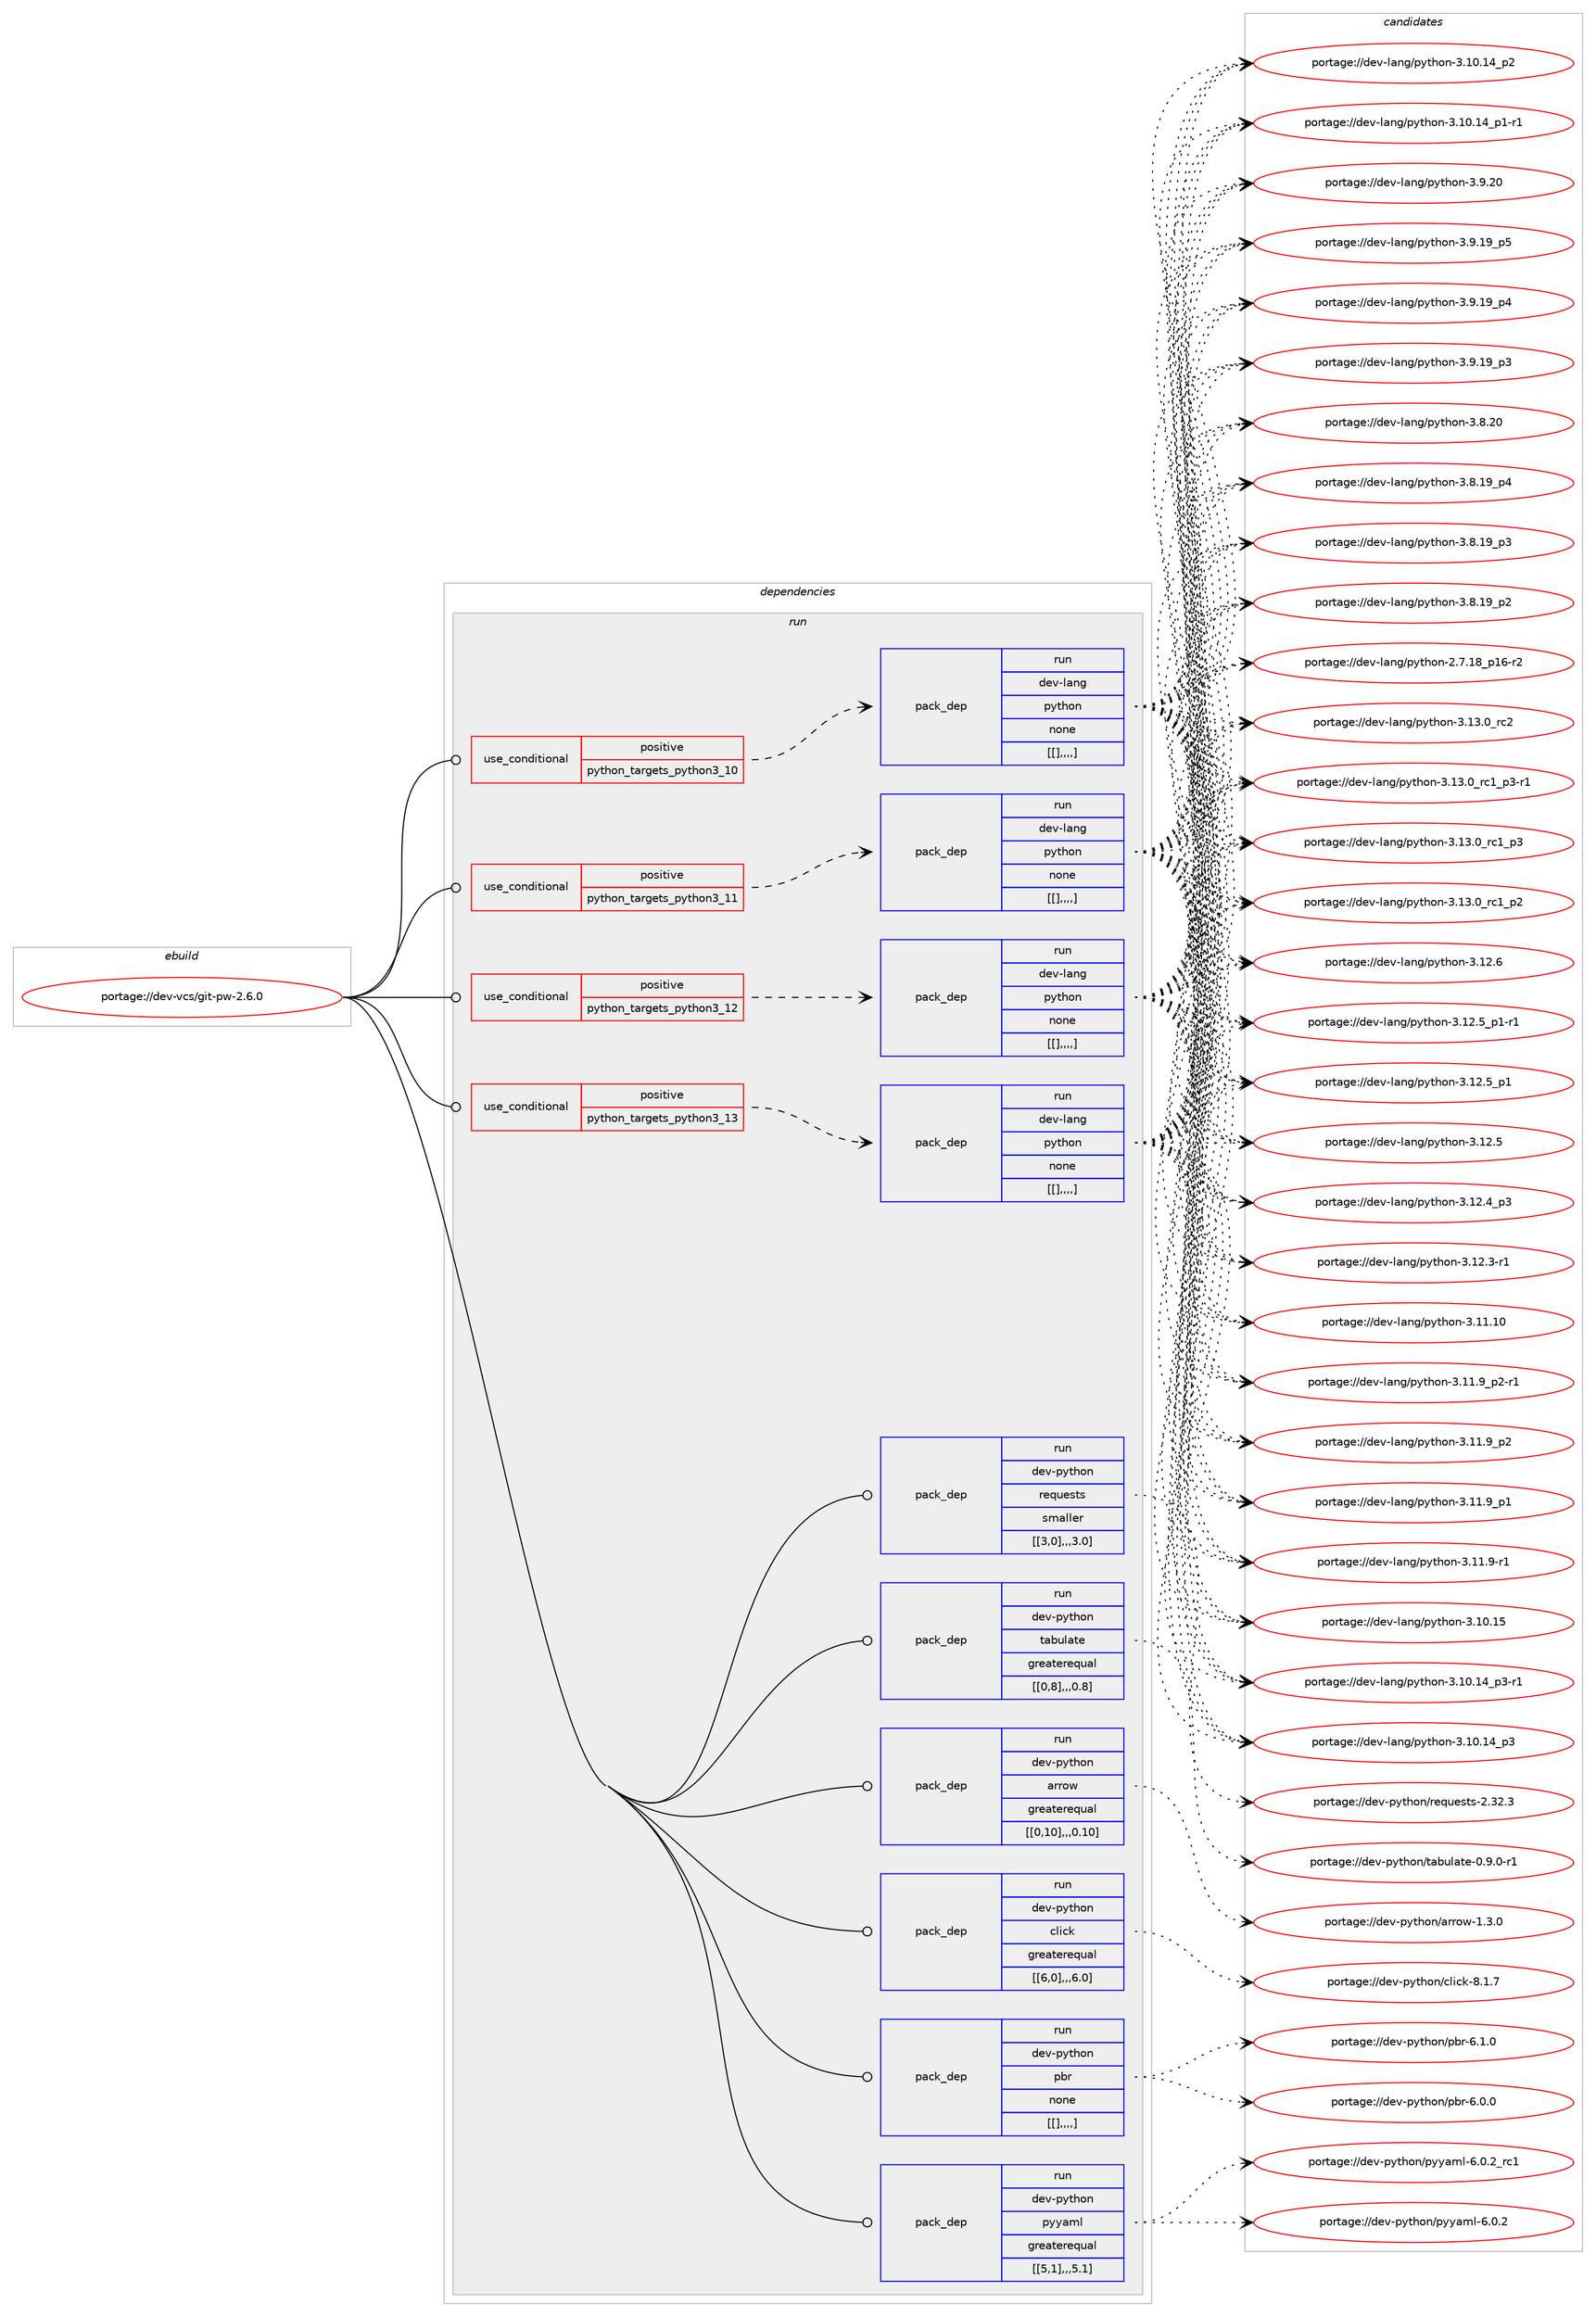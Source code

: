 digraph prolog {

# *************
# Graph options
# *************

newrank=true;
concentrate=true;
compound=true;
graph [rankdir=LR,fontname=Helvetica,fontsize=10,ranksep=1.5];#, ranksep=2.5, nodesep=0.2];
edge  [arrowhead=vee];
node  [fontname=Helvetica,fontsize=10];

# **********
# The ebuild
# **********

subgraph cluster_leftcol {
color=gray;
label=<<i>ebuild</i>>;
id [label="portage://dev-vcs/git-pw-2.6.0", color=red, width=4, href="../dev-vcs/git-pw-2.6.0.svg"];
}

# ****************
# The dependencies
# ****************

subgraph cluster_midcol {
color=gray;
label=<<i>dependencies</i>>;
subgraph cluster_compile {
fillcolor="#eeeeee";
style=filled;
label=<<i>compile</i>>;
}
subgraph cluster_compileandrun {
fillcolor="#eeeeee";
style=filled;
label=<<i>compile and run</i>>;
}
subgraph cluster_run {
fillcolor="#eeeeee";
style=filled;
label=<<i>run</i>>;
subgraph cond64319 {
dependency226231 [label=<<TABLE BORDER="0" CELLBORDER="1" CELLSPACING="0" CELLPADDING="4"><TR><TD ROWSPAN="3" CELLPADDING="10">use_conditional</TD></TR><TR><TD>positive</TD></TR><TR><TD>python_targets_python3_10</TD></TR></TABLE>>, shape=none, color=red];
subgraph pack160457 {
dependency226232 [label=<<TABLE BORDER="0" CELLBORDER="1" CELLSPACING="0" CELLPADDING="4" WIDTH="220"><TR><TD ROWSPAN="6" CELLPADDING="30">pack_dep</TD></TR><TR><TD WIDTH="110">run</TD></TR><TR><TD>dev-lang</TD></TR><TR><TD>python</TD></TR><TR><TD>none</TD></TR><TR><TD>[[],,,,]</TD></TR></TABLE>>, shape=none, color=blue];
}
dependency226231:e -> dependency226232:w [weight=20,style="dashed",arrowhead="vee"];
}
id:e -> dependency226231:w [weight=20,style="solid",arrowhead="odot"];
subgraph cond64320 {
dependency226233 [label=<<TABLE BORDER="0" CELLBORDER="1" CELLSPACING="0" CELLPADDING="4"><TR><TD ROWSPAN="3" CELLPADDING="10">use_conditional</TD></TR><TR><TD>positive</TD></TR><TR><TD>python_targets_python3_11</TD></TR></TABLE>>, shape=none, color=red];
subgraph pack160458 {
dependency226234 [label=<<TABLE BORDER="0" CELLBORDER="1" CELLSPACING="0" CELLPADDING="4" WIDTH="220"><TR><TD ROWSPAN="6" CELLPADDING="30">pack_dep</TD></TR><TR><TD WIDTH="110">run</TD></TR><TR><TD>dev-lang</TD></TR><TR><TD>python</TD></TR><TR><TD>none</TD></TR><TR><TD>[[],,,,]</TD></TR></TABLE>>, shape=none, color=blue];
}
dependency226233:e -> dependency226234:w [weight=20,style="dashed",arrowhead="vee"];
}
id:e -> dependency226233:w [weight=20,style="solid",arrowhead="odot"];
subgraph cond64321 {
dependency226235 [label=<<TABLE BORDER="0" CELLBORDER="1" CELLSPACING="0" CELLPADDING="4"><TR><TD ROWSPAN="3" CELLPADDING="10">use_conditional</TD></TR><TR><TD>positive</TD></TR><TR><TD>python_targets_python3_12</TD></TR></TABLE>>, shape=none, color=red];
subgraph pack160459 {
dependency226236 [label=<<TABLE BORDER="0" CELLBORDER="1" CELLSPACING="0" CELLPADDING="4" WIDTH="220"><TR><TD ROWSPAN="6" CELLPADDING="30">pack_dep</TD></TR><TR><TD WIDTH="110">run</TD></TR><TR><TD>dev-lang</TD></TR><TR><TD>python</TD></TR><TR><TD>none</TD></TR><TR><TD>[[],,,,]</TD></TR></TABLE>>, shape=none, color=blue];
}
dependency226235:e -> dependency226236:w [weight=20,style="dashed",arrowhead="vee"];
}
id:e -> dependency226235:w [weight=20,style="solid",arrowhead="odot"];
subgraph cond64322 {
dependency226237 [label=<<TABLE BORDER="0" CELLBORDER="1" CELLSPACING="0" CELLPADDING="4"><TR><TD ROWSPAN="3" CELLPADDING="10">use_conditional</TD></TR><TR><TD>positive</TD></TR><TR><TD>python_targets_python3_13</TD></TR></TABLE>>, shape=none, color=red];
subgraph pack160460 {
dependency226238 [label=<<TABLE BORDER="0" CELLBORDER="1" CELLSPACING="0" CELLPADDING="4" WIDTH="220"><TR><TD ROWSPAN="6" CELLPADDING="30">pack_dep</TD></TR><TR><TD WIDTH="110">run</TD></TR><TR><TD>dev-lang</TD></TR><TR><TD>python</TD></TR><TR><TD>none</TD></TR><TR><TD>[[],,,,]</TD></TR></TABLE>>, shape=none, color=blue];
}
dependency226237:e -> dependency226238:w [weight=20,style="dashed",arrowhead="vee"];
}
id:e -> dependency226237:w [weight=20,style="solid",arrowhead="odot"];
subgraph pack160461 {
dependency226239 [label=<<TABLE BORDER="0" CELLBORDER="1" CELLSPACING="0" CELLPADDING="4" WIDTH="220"><TR><TD ROWSPAN="6" CELLPADDING="30">pack_dep</TD></TR><TR><TD WIDTH="110">run</TD></TR><TR><TD>dev-python</TD></TR><TR><TD>arrow</TD></TR><TR><TD>greaterequal</TD></TR><TR><TD>[[0,10],,,0.10]</TD></TR></TABLE>>, shape=none, color=blue];
}
id:e -> dependency226239:w [weight=20,style="solid",arrowhead="odot"];
subgraph pack160462 {
dependency226240 [label=<<TABLE BORDER="0" CELLBORDER="1" CELLSPACING="0" CELLPADDING="4" WIDTH="220"><TR><TD ROWSPAN="6" CELLPADDING="30">pack_dep</TD></TR><TR><TD WIDTH="110">run</TD></TR><TR><TD>dev-python</TD></TR><TR><TD>click</TD></TR><TR><TD>greaterequal</TD></TR><TR><TD>[[6,0],,,6.0]</TD></TR></TABLE>>, shape=none, color=blue];
}
id:e -> dependency226240:w [weight=20,style="solid",arrowhead="odot"];
subgraph pack160463 {
dependency226241 [label=<<TABLE BORDER="0" CELLBORDER="1" CELLSPACING="0" CELLPADDING="4" WIDTH="220"><TR><TD ROWSPAN="6" CELLPADDING="30">pack_dep</TD></TR><TR><TD WIDTH="110">run</TD></TR><TR><TD>dev-python</TD></TR><TR><TD>pbr</TD></TR><TR><TD>none</TD></TR><TR><TD>[[],,,,]</TD></TR></TABLE>>, shape=none, color=blue];
}
id:e -> dependency226241:w [weight=20,style="solid",arrowhead="odot"];
subgraph pack160464 {
dependency226242 [label=<<TABLE BORDER="0" CELLBORDER="1" CELLSPACING="0" CELLPADDING="4" WIDTH="220"><TR><TD ROWSPAN="6" CELLPADDING="30">pack_dep</TD></TR><TR><TD WIDTH="110">run</TD></TR><TR><TD>dev-python</TD></TR><TR><TD>pyyaml</TD></TR><TR><TD>greaterequal</TD></TR><TR><TD>[[5,1],,,5.1]</TD></TR></TABLE>>, shape=none, color=blue];
}
id:e -> dependency226242:w [weight=20,style="solid",arrowhead="odot"];
subgraph pack160465 {
dependency226243 [label=<<TABLE BORDER="0" CELLBORDER="1" CELLSPACING="0" CELLPADDING="4" WIDTH="220"><TR><TD ROWSPAN="6" CELLPADDING="30">pack_dep</TD></TR><TR><TD WIDTH="110">run</TD></TR><TR><TD>dev-python</TD></TR><TR><TD>requests</TD></TR><TR><TD>smaller</TD></TR><TR><TD>[[3,0],,,3.0]</TD></TR></TABLE>>, shape=none, color=blue];
}
id:e -> dependency226243:w [weight=20,style="solid",arrowhead="odot"];
subgraph pack160466 {
dependency226244 [label=<<TABLE BORDER="0" CELLBORDER="1" CELLSPACING="0" CELLPADDING="4" WIDTH="220"><TR><TD ROWSPAN="6" CELLPADDING="30">pack_dep</TD></TR><TR><TD WIDTH="110">run</TD></TR><TR><TD>dev-python</TD></TR><TR><TD>tabulate</TD></TR><TR><TD>greaterequal</TD></TR><TR><TD>[[0,8],,,0.8]</TD></TR></TABLE>>, shape=none, color=blue];
}
id:e -> dependency226244:w [weight=20,style="solid",arrowhead="odot"];
}
}

# **************
# The candidates
# **************

subgraph cluster_choices {
rank=same;
color=gray;
label=<<i>candidates</i>>;

subgraph choice160457 {
color=black;
nodesep=1;
choice10010111845108971101034711212111610411111045514649514648951149950 [label="portage://dev-lang/python-3.13.0_rc2", color=red, width=4,href="../dev-lang/python-3.13.0_rc2.svg"];
choice1001011184510897110103471121211161041111104551464951464895114994995112514511449 [label="portage://dev-lang/python-3.13.0_rc1_p3-r1", color=red, width=4,href="../dev-lang/python-3.13.0_rc1_p3-r1.svg"];
choice100101118451089711010347112121116104111110455146495146489511499499511251 [label="portage://dev-lang/python-3.13.0_rc1_p3", color=red, width=4,href="../dev-lang/python-3.13.0_rc1_p3.svg"];
choice100101118451089711010347112121116104111110455146495146489511499499511250 [label="portage://dev-lang/python-3.13.0_rc1_p2", color=red, width=4,href="../dev-lang/python-3.13.0_rc1_p2.svg"];
choice10010111845108971101034711212111610411111045514649504654 [label="portage://dev-lang/python-3.12.6", color=red, width=4,href="../dev-lang/python-3.12.6.svg"];
choice1001011184510897110103471121211161041111104551464950465395112494511449 [label="portage://dev-lang/python-3.12.5_p1-r1", color=red, width=4,href="../dev-lang/python-3.12.5_p1-r1.svg"];
choice100101118451089711010347112121116104111110455146495046539511249 [label="portage://dev-lang/python-3.12.5_p1", color=red, width=4,href="../dev-lang/python-3.12.5_p1.svg"];
choice10010111845108971101034711212111610411111045514649504653 [label="portage://dev-lang/python-3.12.5", color=red, width=4,href="../dev-lang/python-3.12.5.svg"];
choice100101118451089711010347112121116104111110455146495046529511251 [label="portage://dev-lang/python-3.12.4_p3", color=red, width=4,href="../dev-lang/python-3.12.4_p3.svg"];
choice100101118451089711010347112121116104111110455146495046514511449 [label="portage://dev-lang/python-3.12.3-r1", color=red, width=4,href="../dev-lang/python-3.12.3-r1.svg"];
choice1001011184510897110103471121211161041111104551464949464948 [label="portage://dev-lang/python-3.11.10", color=red, width=4,href="../dev-lang/python-3.11.10.svg"];
choice1001011184510897110103471121211161041111104551464949465795112504511449 [label="portage://dev-lang/python-3.11.9_p2-r1", color=red, width=4,href="../dev-lang/python-3.11.9_p2-r1.svg"];
choice100101118451089711010347112121116104111110455146494946579511250 [label="portage://dev-lang/python-3.11.9_p2", color=red, width=4,href="../dev-lang/python-3.11.9_p2.svg"];
choice100101118451089711010347112121116104111110455146494946579511249 [label="portage://dev-lang/python-3.11.9_p1", color=red, width=4,href="../dev-lang/python-3.11.9_p1.svg"];
choice100101118451089711010347112121116104111110455146494946574511449 [label="portage://dev-lang/python-3.11.9-r1", color=red, width=4,href="../dev-lang/python-3.11.9-r1.svg"];
choice1001011184510897110103471121211161041111104551464948464953 [label="portage://dev-lang/python-3.10.15", color=red, width=4,href="../dev-lang/python-3.10.15.svg"];
choice100101118451089711010347112121116104111110455146494846495295112514511449 [label="portage://dev-lang/python-3.10.14_p3-r1", color=red, width=4,href="../dev-lang/python-3.10.14_p3-r1.svg"];
choice10010111845108971101034711212111610411111045514649484649529511251 [label="portage://dev-lang/python-3.10.14_p3", color=red, width=4,href="../dev-lang/python-3.10.14_p3.svg"];
choice10010111845108971101034711212111610411111045514649484649529511250 [label="portage://dev-lang/python-3.10.14_p2", color=red, width=4,href="../dev-lang/python-3.10.14_p2.svg"];
choice100101118451089711010347112121116104111110455146494846495295112494511449 [label="portage://dev-lang/python-3.10.14_p1-r1", color=red, width=4,href="../dev-lang/python-3.10.14_p1-r1.svg"];
choice10010111845108971101034711212111610411111045514657465048 [label="portage://dev-lang/python-3.9.20", color=red, width=4,href="../dev-lang/python-3.9.20.svg"];
choice100101118451089711010347112121116104111110455146574649579511253 [label="portage://dev-lang/python-3.9.19_p5", color=red, width=4,href="../dev-lang/python-3.9.19_p5.svg"];
choice100101118451089711010347112121116104111110455146574649579511252 [label="portage://dev-lang/python-3.9.19_p4", color=red, width=4,href="../dev-lang/python-3.9.19_p4.svg"];
choice100101118451089711010347112121116104111110455146574649579511251 [label="portage://dev-lang/python-3.9.19_p3", color=red, width=4,href="../dev-lang/python-3.9.19_p3.svg"];
choice10010111845108971101034711212111610411111045514656465048 [label="portage://dev-lang/python-3.8.20", color=red, width=4,href="../dev-lang/python-3.8.20.svg"];
choice100101118451089711010347112121116104111110455146564649579511252 [label="portage://dev-lang/python-3.8.19_p4", color=red, width=4,href="../dev-lang/python-3.8.19_p4.svg"];
choice100101118451089711010347112121116104111110455146564649579511251 [label="portage://dev-lang/python-3.8.19_p3", color=red, width=4,href="../dev-lang/python-3.8.19_p3.svg"];
choice100101118451089711010347112121116104111110455146564649579511250 [label="portage://dev-lang/python-3.8.19_p2", color=red, width=4,href="../dev-lang/python-3.8.19_p2.svg"];
choice100101118451089711010347112121116104111110455046554649569511249544511450 [label="portage://dev-lang/python-2.7.18_p16-r2", color=red, width=4,href="../dev-lang/python-2.7.18_p16-r2.svg"];
dependency226232:e -> choice10010111845108971101034711212111610411111045514649514648951149950:w [style=dotted,weight="100"];
dependency226232:e -> choice1001011184510897110103471121211161041111104551464951464895114994995112514511449:w [style=dotted,weight="100"];
dependency226232:e -> choice100101118451089711010347112121116104111110455146495146489511499499511251:w [style=dotted,weight="100"];
dependency226232:e -> choice100101118451089711010347112121116104111110455146495146489511499499511250:w [style=dotted,weight="100"];
dependency226232:e -> choice10010111845108971101034711212111610411111045514649504654:w [style=dotted,weight="100"];
dependency226232:e -> choice1001011184510897110103471121211161041111104551464950465395112494511449:w [style=dotted,weight="100"];
dependency226232:e -> choice100101118451089711010347112121116104111110455146495046539511249:w [style=dotted,weight="100"];
dependency226232:e -> choice10010111845108971101034711212111610411111045514649504653:w [style=dotted,weight="100"];
dependency226232:e -> choice100101118451089711010347112121116104111110455146495046529511251:w [style=dotted,weight="100"];
dependency226232:e -> choice100101118451089711010347112121116104111110455146495046514511449:w [style=dotted,weight="100"];
dependency226232:e -> choice1001011184510897110103471121211161041111104551464949464948:w [style=dotted,weight="100"];
dependency226232:e -> choice1001011184510897110103471121211161041111104551464949465795112504511449:w [style=dotted,weight="100"];
dependency226232:e -> choice100101118451089711010347112121116104111110455146494946579511250:w [style=dotted,weight="100"];
dependency226232:e -> choice100101118451089711010347112121116104111110455146494946579511249:w [style=dotted,weight="100"];
dependency226232:e -> choice100101118451089711010347112121116104111110455146494946574511449:w [style=dotted,weight="100"];
dependency226232:e -> choice1001011184510897110103471121211161041111104551464948464953:w [style=dotted,weight="100"];
dependency226232:e -> choice100101118451089711010347112121116104111110455146494846495295112514511449:w [style=dotted,weight="100"];
dependency226232:e -> choice10010111845108971101034711212111610411111045514649484649529511251:w [style=dotted,weight="100"];
dependency226232:e -> choice10010111845108971101034711212111610411111045514649484649529511250:w [style=dotted,weight="100"];
dependency226232:e -> choice100101118451089711010347112121116104111110455146494846495295112494511449:w [style=dotted,weight="100"];
dependency226232:e -> choice10010111845108971101034711212111610411111045514657465048:w [style=dotted,weight="100"];
dependency226232:e -> choice100101118451089711010347112121116104111110455146574649579511253:w [style=dotted,weight="100"];
dependency226232:e -> choice100101118451089711010347112121116104111110455146574649579511252:w [style=dotted,weight="100"];
dependency226232:e -> choice100101118451089711010347112121116104111110455146574649579511251:w [style=dotted,weight="100"];
dependency226232:e -> choice10010111845108971101034711212111610411111045514656465048:w [style=dotted,weight="100"];
dependency226232:e -> choice100101118451089711010347112121116104111110455146564649579511252:w [style=dotted,weight="100"];
dependency226232:e -> choice100101118451089711010347112121116104111110455146564649579511251:w [style=dotted,weight="100"];
dependency226232:e -> choice100101118451089711010347112121116104111110455146564649579511250:w [style=dotted,weight="100"];
dependency226232:e -> choice100101118451089711010347112121116104111110455046554649569511249544511450:w [style=dotted,weight="100"];
}
subgraph choice160458 {
color=black;
nodesep=1;
choice10010111845108971101034711212111610411111045514649514648951149950 [label="portage://dev-lang/python-3.13.0_rc2", color=red, width=4,href="../dev-lang/python-3.13.0_rc2.svg"];
choice1001011184510897110103471121211161041111104551464951464895114994995112514511449 [label="portage://dev-lang/python-3.13.0_rc1_p3-r1", color=red, width=4,href="../dev-lang/python-3.13.0_rc1_p3-r1.svg"];
choice100101118451089711010347112121116104111110455146495146489511499499511251 [label="portage://dev-lang/python-3.13.0_rc1_p3", color=red, width=4,href="../dev-lang/python-3.13.0_rc1_p3.svg"];
choice100101118451089711010347112121116104111110455146495146489511499499511250 [label="portage://dev-lang/python-3.13.0_rc1_p2", color=red, width=4,href="../dev-lang/python-3.13.0_rc1_p2.svg"];
choice10010111845108971101034711212111610411111045514649504654 [label="portage://dev-lang/python-3.12.6", color=red, width=4,href="../dev-lang/python-3.12.6.svg"];
choice1001011184510897110103471121211161041111104551464950465395112494511449 [label="portage://dev-lang/python-3.12.5_p1-r1", color=red, width=4,href="../dev-lang/python-3.12.5_p1-r1.svg"];
choice100101118451089711010347112121116104111110455146495046539511249 [label="portage://dev-lang/python-3.12.5_p1", color=red, width=4,href="../dev-lang/python-3.12.5_p1.svg"];
choice10010111845108971101034711212111610411111045514649504653 [label="portage://dev-lang/python-3.12.5", color=red, width=4,href="../dev-lang/python-3.12.5.svg"];
choice100101118451089711010347112121116104111110455146495046529511251 [label="portage://dev-lang/python-3.12.4_p3", color=red, width=4,href="../dev-lang/python-3.12.4_p3.svg"];
choice100101118451089711010347112121116104111110455146495046514511449 [label="portage://dev-lang/python-3.12.3-r1", color=red, width=4,href="../dev-lang/python-3.12.3-r1.svg"];
choice1001011184510897110103471121211161041111104551464949464948 [label="portage://dev-lang/python-3.11.10", color=red, width=4,href="../dev-lang/python-3.11.10.svg"];
choice1001011184510897110103471121211161041111104551464949465795112504511449 [label="portage://dev-lang/python-3.11.9_p2-r1", color=red, width=4,href="../dev-lang/python-3.11.9_p2-r1.svg"];
choice100101118451089711010347112121116104111110455146494946579511250 [label="portage://dev-lang/python-3.11.9_p2", color=red, width=4,href="../dev-lang/python-3.11.9_p2.svg"];
choice100101118451089711010347112121116104111110455146494946579511249 [label="portage://dev-lang/python-3.11.9_p1", color=red, width=4,href="../dev-lang/python-3.11.9_p1.svg"];
choice100101118451089711010347112121116104111110455146494946574511449 [label="portage://dev-lang/python-3.11.9-r1", color=red, width=4,href="../dev-lang/python-3.11.9-r1.svg"];
choice1001011184510897110103471121211161041111104551464948464953 [label="portage://dev-lang/python-3.10.15", color=red, width=4,href="../dev-lang/python-3.10.15.svg"];
choice100101118451089711010347112121116104111110455146494846495295112514511449 [label="portage://dev-lang/python-3.10.14_p3-r1", color=red, width=4,href="../dev-lang/python-3.10.14_p3-r1.svg"];
choice10010111845108971101034711212111610411111045514649484649529511251 [label="portage://dev-lang/python-3.10.14_p3", color=red, width=4,href="../dev-lang/python-3.10.14_p3.svg"];
choice10010111845108971101034711212111610411111045514649484649529511250 [label="portage://dev-lang/python-3.10.14_p2", color=red, width=4,href="../dev-lang/python-3.10.14_p2.svg"];
choice100101118451089711010347112121116104111110455146494846495295112494511449 [label="portage://dev-lang/python-3.10.14_p1-r1", color=red, width=4,href="../dev-lang/python-3.10.14_p1-r1.svg"];
choice10010111845108971101034711212111610411111045514657465048 [label="portage://dev-lang/python-3.9.20", color=red, width=4,href="../dev-lang/python-3.9.20.svg"];
choice100101118451089711010347112121116104111110455146574649579511253 [label="portage://dev-lang/python-3.9.19_p5", color=red, width=4,href="../dev-lang/python-3.9.19_p5.svg"];
choice100101118451089711010347112121116104111110455146574649579511252 [label="portage://dev-lang/python-3.9.19_p4", color=red, width=4,href="../dev-lang/python-3.9.19_p4.svg"];
choice100101118451089711010347112121116104111110455146574649579511251 [label="portage://dev-lang/python-3.9.19_p3", color=red, width=4,href="../dev-lang/python-3.9.19_p3.svg"];
choice10010111845108971101034711212111610411111045514656465048 [label="portage://dev-lang/python-3.8.20", color=red, width=4,href="../dev-lang/python-3.8.20.svg"];
choice100101118451089711010347112121116104111110455146564649579511252 [label="portage://dev-lang/python-3.8.19_p4", color=red, width=4,href="../dev-lang/python-3.8.19_p4.svg"];
choice100101118451089711010347112121116104111110455146564649579511251 [label="portage://dev-lang/python-3.8.19_p3", color=red, width=4,href="../dev-lang/python-3.8.19_p3.svg"];
choice100101118451089711010347112121116104111110455146564649579511250 [label="portage://dev-lang/python-3.8.19_p2", color=red, width=4,href="../dev-lang/python-3.8.19_p2.svg"];
choice100101118451089711010347112121116104111110455046554649569511249544511450 [label="portage://dev-lang/python-2.7.18_p16-r2", color=red, width=4,href="../dev-lang/python-2.7.18_p16-r2.svg"];
dependency226234:e -> choice10010111845108971101034711212111610411111045514649514648951149950:w [style=dotted,weight="100"];
dependency226234:e -> choice1001011184510897110103471121211161041111104551464951464895114994995112514511449:w [style=dotted,weight="100"];
dependency226234:e -> choice100101118451089711010347112121116104111110455146495146489511499499511251:w [style=dotted,weight="100"];
dependency226234:e -> choice100101118451089711010347112121116104111110455146495146489511499499511250:w [style=dotted,weight="100"];
dependency226234:e -> choice10010111845108971101034711212111610411111045514649504654:w [style=dotted,weight="100"];
dependency226234:e -> choice1001011184510897110103471121211161041111104551464950465395112494511449:w [style=dotted,weight="100"];
dependency226234:e -> choice100101118451089711010347112121116104111110455146495046539511249:w [style=dotted,weight="100"];
dependency226234:e -> choice10010111845108971101034711212111610411111045514649504653:w [style=dotted,weight="100"];
dependency226234:e -> choice100101118451089711010347112121116104111110455146495046529511251:w [style=dotted,weight="100"];
dependency226234:e -> choice100101118451089711010347112121116104111110455146495046514511449:w [style=dotted,weight="100"];
dependency226234:e -> choice1001011184510897110103471121211161041111104551464949464948:w [style=dotted,weight="100"];
dependency226234:e -> choice1001011184510897110103471121211161041111104551464949465795112504511449:w [style=dotted,weight="100"];
dependency226234:e -> choice100101118451089711010347112121116104111110455146494946579511250:w [style=dotted,weight="100"];
dependency226234:e -> choice100101118451089711010347112121116104111110455146494946579511249:w [style=dotted,weight="100"];
dependency226234:e -> choice100101118451089711010347112121116104111110455146494946574511449:w [style=dotted,weight="100"];
dependency226234:e -> choice1001011184510897110103471121211161041111104551464948464953:w [style=dotted,weight="100"];
dependency226234:e -> choice100101118451089711010347112121116104111110455146494846495295112514511449:w [style=dotted,weight="100"];
dependency226234:e -> choice10010111845108971101034711212111610411111045514649484649529511251:w [style=dotted,weight="100"];
dependency226234:e -> choice10010111845108971101034711212111610411111045514649484649529511250:w [style=dotted,weight="100"];
dependency226234:e -> choice100101118451089711010347112121116104111110455146494846495295112494511449:w [style=dotted,weight="100"];
dependency226234:e -> choice10010111845108971101034711212111610411111045514657465048:w [style=dotted,weight="100"];
dependency226234:e -> choice100101118451089711010347112121116104111110455146574649579511253:w [style=dotted,weight="100"];
dependency226234:e -> choice100101118451089711010347112121116104111110455146574649579511252:w [style=dotted,weight="100"];
dependency226234:e -> choice100101118451089711010347112121116104111110455146574649579511251:w [style=dotted,weight="100"];
dependency226234:e -> choice10010111845108971101034711212111610411111045514656465048:w [style=dotted,weight="100"];
dependency226234:e -> choice100101118451089711010347112121116104111110455146564649579511252:w [style=dotted,weight="100"];
dependency226234:e -> choice100101118451089711010347112121116104111110455146564649579511251:w [style=dotted,weight="100"];
dependency226234:e -> choice100101118451089711010347112121116104111110455146564649579511250:w [style=dotted,weight="100"];
dependency226234:e -> choice100101118451089711010347112121116104111110455046554649569511249544511450:w [style=dotted,weight="100"];
}
subgraph choice160459 {
color=black;
nodesep=1;
choice10010111845108971101034711212111610411111045514649514648951149950 [label="portage://dev-lang/python-3.13.0_rc2", color=red, width=4,href="../dev-lang/python-3.13.0_rc2.svg"];
choice1001011184510897110103471121211161041111104551464951464895114994995112514511449 [label="portage://dev-lang/python-3.13.0_rc1_p3-r1", color=red, width=4,href="../dev-lang/python-3.13.0_rc1_p3-r1.svg"];
choice100101118451089711010347112121116104111110455146495146489511499499511251 [label="portage://dev-lang/python-3.13.0_rc1_p3", color=red, width=4,href="../dev-lang/python-3.13.0_rc1_p3.svg"];
choice100101118451089711010347112121116104111110455146495146489511499499511250 [label="portage://dev-lang/python-3.13.0_rc1_p2", color=red, width=4,href="../dev-lang/python-3.13.0_rc1_p2.svg"];
choice10010111845108971101034711212111610411111045514649504654 [label="portage://dev-lang/python-3.12.6", color=red, width=4,href="../dev-lang/python-3.12.6.svg"];
choice1001011184510897110103471121211161041111104551464950465395112494511449 [label="portage://dev-lang/python-3.12.5_p1-r1", color=red, width=4,href="../dev-lang/python-3.12.5_p1-r1.svg"];
choice100101118451089711010347112121116104111110455146495046539511249 [label="portage://dev-lang/python-3.12.5_p1", color=red, width=4,href="../dev-lang/python-3.12.5_p1.svg"];
choice10010111845108971101034711212111610411111045514649504653 [label="portage://dev-lang/python-3.12.5", color=red, width=4,href="../dev-lang/python-3.12.5.svg"];
choice100101118451089711010347112121116104111110455146495046529511251 [label="portage://dev-lang/python-3.12.4_p3", color=red, width=4,href="../dev-lang/python-3.12.4_p3.svg"];
choice100101118451089711010347112121116104111110455146495046514511449 [label="portage://dev-lang/python-3.12.3-r1", color=red, width=4,href="../dev-lang/python-3.12.3-r1.svg"];
choice1001011184510897110103471121211161041111104551464949464948 [label="portage://dev-lang/python-3.11.10", color=red, width=4,href="../dev-lang/python-3.11.10.svg"];
choice1001011184510897110103471121211161041111104551464949465795112504511449 [label="portage://dev-lang/python-3.11.9_p2-r1", color=red, width=4,href="../dev-lang/python-3.11.9_p2-r1.svg"];
choice100101118451089711010347112121116104111110455146494946579511250 [label="portage://dev-lang/python-3.11.9_p2", color=red, width=4,href="../dev-lang/python-3.11.9_p2.svg"];
choice100101118451089711010347112121116104111110455146494946579511249 [label="portage://dev-lang/python-3.11.9_p1", color=red, width=4,href="../dev-lang/python-3.11.9_p1.svg"];
choice100101118451089711010347112121116104111110455146494946574511449 [label="portage://dev-lang/python-3.11.9-r1", color=red, width=4,href="../dev-lang/python-3.11.9-r1.svg"];
choice1001011184510897110103471121211161041111104551464948464953 [label="portage://dev-lang/python-3.10.15", color=red, width=4,href="../dev-lang/python-3.10.15.svg"];
choice100101118451089711010347112121116104111110455146494846495295112514511449 [label="portage://dev-lang/python-3.10.14_p3-r1", color=red, width=4,href="../dev-lang/python-3.10.14_p3-r1.svg"];
choice10010111845108971101034711212111610411111045514649484649529511251 [label="portage://dev-lang/python-3.10.14_p3", color=red, width=4,href="../dev-lang/python-3.10.14_p3.svg"];
choice10010111845108971101034711212111610411111045514649484649529511250 [label="portage://dev-lang/python-3.10.14_p2", color=red, width=4,href="../dev-lang/python-3.10.14_p2.svg"];
choice100101118451089711010347112121116104111110455146494846495295112494511449 [label="portage://dev-lang/python-3.10.14_p1-r1", color=red, width=4,href="../dev-lang/python-3.10.14_p1-r1.svg"];
choice10010111845108971101034711212111610411111045514657465048 [label="portage://dev-lang/python-3.9.20", color=red, width=4,href="../dev-lang/python-3.9.20.svg"];
choice100101118451089711010347112121116104111110455146574649579511253 [label="portage://dev-lang/python-3.9.19_p5", color=red, width=4,href="../dev-lang/python-3.9.19_p5.svg"];
choice100101118451089711010347112121116104111110455146574649579511252 [label="portage://dev-lang/python-3.9.19_p4", color=red, width=4,href="../dev-lang/python-3.9.19_p4.svg"];
choice100101118451089711010347112121116104111110455146574649579511251 [label="portage://dev-lang/python-3.9.19_p3", color=red, width=4,href="../dev-lang/python-3.9.19_p3.svg"];
choice10010111845108971101034711212111610411111045514656465048 [label="portage://dev-lang/python-3.8.20", color=red, width=4,href="../dev-lang/python-3.8.20.svg"];
choice100101118451089711010347112121116104111110455146564649579511252 [label="portage://dev-lang/python-3.8.19_p4", color=red, width=4,href="../dev-lang/python-3.8.19_p4.svg"];
choice100101118451089711010347112121116104111110455146564649579511251 [label="portage://dev-lang/python-3.8.19_p3", color=red, width=4,href="../dev-lang/python-3.8.19_p3.svg"];
choice100101118451089711010347112121116104111110455146564649579511250 [label="portage://dev-lang/python-3.8.19_p2", color=red, width=4,href="../dev-lang/python-3.8.19_p2.svg"];
choice100101118451089711010347112121116104111110455046554649569511249544511450 [label="portage://dev-lang/python-2.7.18_p16-r2", color=red, width=4,href="../dev-lang/python-2.7.18_p16-r2.svg"];
dependency226236:e -> choice10010111845108971101034711212111610411111045514649514648951149950:w [style=dotted,weight="100"];
dependency226236:e -> choice1001011184510897110103471121211161041111104551464951464895114994995112514511449:w [style=dotted,weight="100"];
dependency226236:e -> choice100101118451089711010347112121116104111110455146495146489511499499511251:w [style=dotted,weight="100"];
dependency226236:e -> choice100101118451089711010347112121116104111110455146495146489511499499511250:w [style=dotted,weight="100"];
dependency226236:e -> choice10010111845108971101034711212111610411111045514649504654:w [style=dotted,weight="100"];
dependency226236:e -> choice1001011184510897110103471121211161041111104551464950465395112494511449:w [style=dotted,weight="100"];
dependency226236:e -> choice100101118451089711010347112121116104111110455146495046539511249:w [style=dotted,weight="100"];
dependency226236:e -> choice10010111845108971101034711212111610411111045514649504653:w [style=dotted,weight="100"];
dependency226236:e -> choice100101118451089711010347112121116104111110455146495046529511251:w [style=dotted,weight="100"];
dependency226236:e -> choice100101118451089711010347112121116104111110455146495046514511449:w [style=dotted,weight="100"];
dependency226236:e -> choice1001011184510897110103471121211161041111104551464949464948:w [style=dotted,weight="100"];
dependency226236:e -> choice1001011184510897110103471121211161041111104551464949465795112504511449:w [style=dotted,weight="100"];
dependency226236:e -> choice100101118451089711010347112121116104111110455146494946579511250:w [style=dotted,weight="100"];
dependency226236:e -> choice100101118451089711010347112121116104111110455146494946579511249:w [style=dotted,weight="100"];
dependency226236:e -> choice100101118451089711010347112121116104111110455146494946574511449:w [style=dotted,weight="100"];
dependency226236:e -> choice1001011184510897110103471121211161041111104551464948464953:w [style=dotted,weight="100"];
dependency226236:e -> choice100101118451089711010347112121116104111110455146494846495295112514511449:w [style=dotted,weight="100"];
dependency226236:e -> choice10010111845108971101034711212111610411111045514649484649529511251:w [style=dotted,weight="100"];
dependency226236:e -> choice10010111845108971101034711212111610411111045514649484649529511250:w [style=dotted,weight="100"];
dependency226236:e -> choice100101118451089711010347112121116104111110455146494846495295112494511449:w [style=dotted,weight="100"];
dependency226236:e -> choice10010111845108971101034711212111610411111045514657465048:w [style=dotted,weight="100"];
dependency226236:e -> choice100101118451089711010347112121116104111110455146574649579511253:w [style=dotted,weight="100"];
dependency226236:e -> choice100101118451089711010347112121116104111110455146574649579511252:w [style=dotted,weight="100"];
dependency226236:e -> choice100101118451089711010347112121116104111110455146574649579511251:w [style=dotted,weight="100"];
dependency226236:e -> choice10010111845108971101034711212111610411111045514656465048:w [style=dotted,weight="100"];
dependency226236:e -> choice100101118451089711010347112121116104111110455146564649579511252:w [style=dotted,weight="100"];
dependency226236:e -> choice100101118451089711010347112121116104111110455146564649579511251:w [style=dotted,weight="100"];
dependency226236:e -> choice100101118451089711010347112121116104111110455146564649579511250:w [style=dotted,weight="100"];
dependency226236:e -> choice100101118451089711010347112121116104111110455046554649569511249544511450:w [style=dotted,weight="100"];
}
subgraph choice160460 {
color=black;
nodesep=1;
choice10010111845108971101034711212111610411111045514649514648951149950 [label="portage://dev-lang/python-3.13.0_rc2", color=red, width=4,href="../dev-lang/python-3.13.0_rc2.svg"];
choice1001011184510897110103471121211161041111104551464951464895114994995112514511449 [label="portage://dev-lang/python-3.13.0_rc1_p3-r1", color=red, width=4,href="../dev-lang/python-3.13.0_rc1_p3-r1.svg"];
choice100101118451089711010347112121116104111110455146495146489511499499511251 [label="portage://dev-lang/python-3.13.0_rc1_p3", color=red, width=4,href="../dev-lang/python-3.13.0_rc1_p3.svg"];
choice100101118451089711010347112121116104111110455146495146489511499499511250 [label="portage://dev-lang/python-3.13.0_rc1_p2", color=red, width=4,href="../dev-lang/python-3.13.0_rc1_p2.svg"];
choice10010111845108971101034711212111610411111045514649504654 [label="portage://dev-lang/python-3.12.6", color=red, width=4,href="../dev-lang/python-3.12.6.svg"];
choice1001011184510897110103471121211161041111104551464950465395112494511449 [label="portage://dev-lang/python-3.12.5_p1-r1", color=red, width=4,href="../dev-lang/python-3.12.5_p1-r1.svg"];
choice100101118451089711010347112121116104111110455146495046539511249 [label="portage://dev-lang/python-3.12.5_p1", color=red, width=4,href="../dev-lang/python-3.12.5_p1.svg"];
choice10010111845108971101034711212111610411111045514649504653 [label="portage://dev-lang/python-3.12.5", color=red, width=4,href="../dev-lang/python-3.12.5.svg"];
choice100101118451089711010347112121116104111110455146495046529511251 [label="portage://dev-lang/python-3.12.4_p3", color=red, width=4,href="../dev-lang/python-3.12.4_p3.svg"];
choice100101118451089711010347112121116104111110455146495046514511449 [label="portage://dev-lang/python-3.12.3-r1", color=red, width=4,href="../dev-lang/python-3.12.3-r1.svg"];
choice1001011184510897110103471121211161041111104551464949464948 [label="portage://dev-lang/python-3.11.10", color=red, width=4,href="../dev-lang/python-3.11.10.svg"];
choice1001011184510897110103471121211161041111104551464949465795112504511449 [label="portage://dev-lang/python-3.11.9_p2-r1", color=red, width=4,href="../dev-lang/python-3.11.9_p2-r1.svg"];
choice100101118451089711010347112121116104111110455146494946579511250 [label="portage://dev-lang/python-3.11.9_p2", color=red, width=4,href="../dev-lang/python-3.11.9_p2.svg"];
choice100101118451089711010347112121116104111110455146494946579511249 [label="portage://dev-lang/python-3.11.9_p1", color=red, width=4,href="../dev-lang/python-3.11.9_p1.svg"];
choice100101118451089711010347112121116104111110455146494946574511449 [label="portage://dev-lang/python-3.11.9-r1", color=red, width=4,href="../dev-lang/python-3.11.9-r1.svg"];
choice1001011184510897110103471121211161041111104551464948464953 [label="portage://dev-lang/python-3.10.15", color=red, width=4,href="../dev-lang/python-3.10.15.svg"];
choice100101118451089711010347112121116104111110455146494846495295112514511449 [label="portage://dev-lang/python-3.10.14_p3-r1", color=red, width=4,href="../dev-lang/python-3.10.14_p3-r1.svg"];
choice10010111845108971101034711212111610411111045514649484649529511251 [label="portage://dev-lang/python-3.10.14_p3", color=red, width=4,href="../dev-lang/python-3.10.14_p3.svg"];
choice10010111845108971101034711212111610411111045514649484649529511250 [label="portage://dev-lang/python-3.10.14_p2", color=red, width=4,href="../dev-lang/python-3.10.14_p2.svg"];
choice100101118451089711010347112121116104111110455146494846495295112494511449 [label="portage://dev-lang/python-3.10.14_p1-r1", color=red, width=4,href="../dev-lang/python-3.10.14_p1-r1.svg"];
choice10010111845108971101034711212111610411111045514657465048 [label="portage://dev-lang/python-3.9.20", color=red, width=4,href="../dev-lang/python-3.9.20.svg"];
choice100101118451089711010347112121116104111110455146574649579511253 [label="portage://dev-lang/python-3.9.19_p5", color=red, width=4,href="../dev-lang/python-3.9.19_p5.svg"];
choice100101118451089711010347112121116104111110455146574649579511252 [label="portage://dev-lang/python-3.9.19_p4", color=red, width=4,href="../dev-lang/python-3.9.19_p4.svg"];
choice100101118451089711010347112121116104111110455146574649579511251 [label="portage://dev-lang/python-3.9.19_p3", color=red, width=4,href="../dev-lang/python-3.9.19_p3.svg"];
choice10010111845108971101034711212111610411111045514656465048 [label="portage://dev-lang/python-3.8.20", color=red, width=4,href="../dev-lang/python-3.8.20.svg"];
choice100101118451089711010347112121116104111110455146564649579511252 [label="portage://dev-lang/python-3.8.19_p4", color=red, width=4,href="../dev-lang/python-3.8.19_p4.svg"];
choice100101118451089711010347112121116104111110455146564649579511251 [label="portage://dev-lang/python-3.8.19_p3", color=red, width=4,href="../dev-lang/python-3.8.19_p3.svg"];
choice100101118451089711010347112121116104111110455146564649579511250 [label="portage://dev-lang/python-3.8.19_p2", color=red, width=4,href="../dev-lang/python-3.8.19_p2.svg"];
choice100101118451089711010347112121116104111110455046554649569511249544511450 [label="portage://dev-lang/python-2.7.18_p16-r2", color=red, width=4,href="../dev-lang/python-2.7.18_p16-r2.svg"];
dependency226238:e -> choice10010111845108971101034711212111610411111045514649514648951149950:w [style=dotted,weight="100"];
dependency226238:e -> choice1001011184510897110103471121211161041111104551464951464895114994995112514511449:w [style=dotted,weight="100"];
dependency226238:e -> choice100101118451089711010347112121116104111110455146495146489511499499511251:w [style=dotted,weight="100"];
dependency226238:e -> choice100101118451089711010347112121116104111110455146495146489511499499511250:w [style=dotted,weight="100"];
dependency226238:e -> choice10010111845108971101034711212111610411111045514649504654:w [style=dotted,weight="100"];
dependency226238:e -> choice1001011184510897110103471121211161041111104551464950465395112494511449:w [style=dotted,weight="100"];
dependency226238:e -> choice100101118451089711010347112121116104111110455146495046539511249:w [style=dotted,weight="100"];
dependency226238:e -> choice10010111845108971101034711212111610411111045514649504653:w [style=dotted,weight="100"];
dependency226238:e -> choice100101118451089711010347112121116104111110455146495046529511251:w [style=dotted,weight="100"];
dependency226238:e -> choice100101118451089711010347112121116104111110455146495046514511449:w [style=dotted,weight="100"];
dependency226238:e -> choice1001011184510897110103471121211161041111104551464949464948:w [style=dotted,weight="100"];
dependency226238:e -> choice1001011184510897110103471121211161041111104551464949465795112504511449:w [style=dotted,weight="100"];
dependency226238:e -> choice100101118451089711010347112121116104111110455146494946579511250:w [style=dotted,weight="100"];
dependency226238:e -> choice100101118451089711010347112121116104111110455146494946579511249:w [style=dotted,weight="100"];
dependency226238:e -> choice100101118451089711010347112121116104111110455146494946574511449:w [style=dotted,weight="100"];
dependency226238:e -> choice1001011184510897110103471121211161041111104551464948464953:w [style=dotted,weight="100"];
dependency226238:e -> choice100101118451089711010347112121116104111110455146494846495295112514511449:w [style=dotted,weight="100"];
dependency226238:e -> choice10010111845108971101034711212111610411111045514649484649529511251:w [style=dotted,weight="100"];
dependency226238:e -> choice10010111845108971101034711212111610411111045514649484649529511250:w [style=dotted,weight="100"];
dependency226238:e -> choice100101118451089711010347112121116104111110455146494846495295112494511449:w [style=dotted,weight="100"];
dependency226238:e -> choice10010111845108971101034711212111610411111045514657465048:w [style=dotted,weight="100"];
dependency226238:e -> choice100101118451089711010347112121116104111110455146574649579511253:w [style=dotted,weight="100"];
dependency226238:e -> choice100101118451089711010347112121116104111110455146574649579511252:w [style=dotted,weight="100"];
dependency226238:e -> choice100101118451089711010347112121116104111110455146574649579511251:w [style=dotted,weight="100"];
dependency226238:e -> choice10010111845108971101034711212111610411111045514656465048:w [style=dotted,weight="100"];
dependency226238:e -> choice100101118451089711010347112121116104111110455146564649579511252:w [style=dotted,weight="100"];
dependency226238:e -> choice100101118451089711010347112121116104111110455146564649579511251:w [style=dotted,weight="100"];
dependency226238:e -> choice100101118451089711010347112121116104111110455146564649579511250:w [style=dotted,weight="100"];
dependency226238:e -> choice100101118451089711010347112121116104111110455046554649569511249544511450:w [style=dotted,weight="100"];
}
subgraph choice160461 {
color=black;
nodesep=1;
choice100101118451121211161041111104797114114111119454946514648 [label="portage://dev-python/arrow-1.3.0", color=red, width=4,href="../dev-python/arrow-1.3.0.svg"];
dependency226239:e -> choice100101118451121211161041111104797114114111119454946514648:w [style=dotted,weight="100"];
}
subgraph choice160462 {
color=black;
nodesep=1;
choice10010111845112121116104111110479910810599107455646494655 [label="portage://dev-python/click-8.1.7", color=red, width=4,href="../dev-python/click-8.1.7.svg"];
dependency226240:e -> choice10010111845112121116104111110479910810599107455646494655:w [style=dotted,weight="100"];
}
subgraph choice160463 {
color=black;
nodesep=1;
choice100101118451121211161041111104711298114455446494648 [label="portage://dev-python/pbr-6.1.0", color=red, width=4,href="../dev-python/pbr-6.1.0.svg"];
choice100101118451121211161041111104711298114455446484648 [label="portage://dev-python/pbr-6.0.0", color=red, width=4,href="../dev-python/pbr-6.0.0.svg"];
dependency226241:e -> choice100101118451121211161041111104711298114455446494648:w [style=dotted,weight="100"];
dependency226241:e -> choice100101118451121211161041111104711298114455446484648:w [style=dotted,weight="100"];
}
subgraph choice160464 {
color=black;
nodesep=1;
choice100101118451121211161041111104711212112197109108455446484650951149949 [label="portage://dev-python/pyyaml-6.0.2_rc1", color=red, width=4,href="../dev-python/pyyaml-6.0.2_rc1.svg"];
choice100101118451121211161041111104711212112197109108455446484650 [label="portage://dev-python/pyyaml-6.0.2", color=red, width=4,href="../dev-python/pyyaml-6.0.2.svg"];
dependency226242:e -> choice100101118451121211161041111104711212112197109108455446484650951149949:w [style=dotted,weight="100"];
dependency226242:e -> choice100101118451121211161041111104711212112197109108455446484650:w [style=dotted,weight="100"];
}
subgraph choice160465 {
color=black;
nodesep=1;
choice100101118451121211161041111104711410111311710111511611545504651504651 [label="portage://dev-python/requests-2.32.3", color=red, width=4,href="../dev-python/requests-2.32.3.svg"];
dependency226243:e -> choice100101118451121211161041111104711410111311710111511611545504651504651:w [style=dotted,weight="100"];
}
subgraph choice160466 {
color=black;
nodesep=1;
choice10010111845112121116104111110471169798117108971161014548465746484511449 [label="portage://dev-python/tabulate-0.9.0-r1", color=red, width=4,href="../dev-python/tabulate-0.9.0-r1.svg"];
dependency226244:e -> choice10010111845112121116104111110471169798117108971161014548465746484511449:w [style=dotted,weight="100"];
}
}

}

